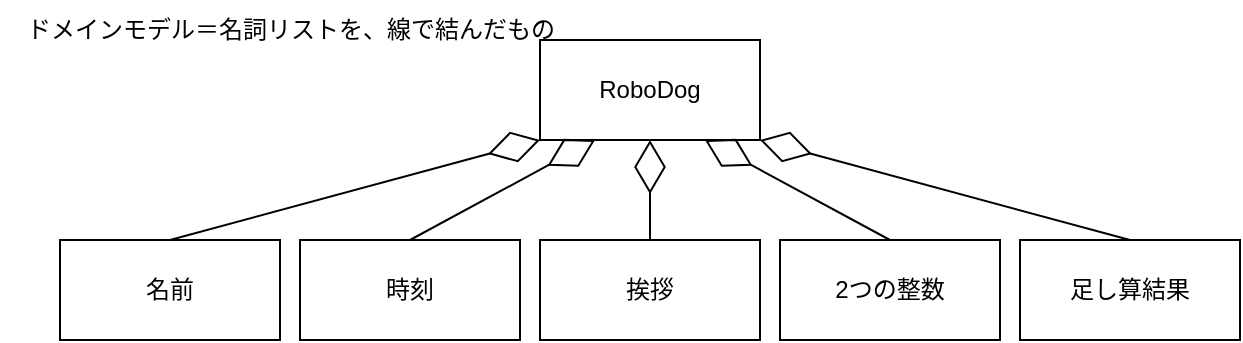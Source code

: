 <mxfile version="28.2.1">
  <diagram id="KzNRU82ZQBNhwZmSKeUA" name="ページ1">
    <mxGraphModel dx="1017" dy="460" grid="1" gridSize="10" guides="1" tooltips="1" connect="1" arrows="1" fold="1" page="1" pageScale="1" pageWidth="827" pageHeight="1169" math="0" shadow="0">
      <root>
        <mxCell id="0" />
        <mxCell id="1" parent="0" />
        <mxCell id="Y909OFaccKhB8U4lg3PN-2" value="RoboDog" style="html=1;whiteSpace=wrap;" vertex="1" parent="1">
          <mxGeometry x="270" y="20" width="110" height="50" as="geometry" />
        </mxCell>
        <mxCell id="Y909OFaccKhB8U4lg3PN-3" value="名前" style="html=1;whiteSpace=wrap;" vertex="1" parent="1">
          <mxGeometry x="30" y="120" width="110" height="50" as="geometry" />
        </mxCell>
        <mxCell id="Y909OFaccKhB8U4lg3PN-4" value="" style="endArrow=diamondThin;endFill=0;endSize=24;html=1;rounded=0;exitX=0.5;exitY=0;exitDx=0;exitDy=0;entryX=0;entryY=1;entryDx=0;entryDy=0;" edge="1" parent="1" source="Y909OFaccKhB8U4lg3PN-3" target="Y909OFaccKhB8U4lg3PN-2">
          <mxGeometry width="160" relative="1" as="geometry">
            <mxPoint x="110" y="240" as="sourcePoint" />
            <mxPoint x="270" y="240" as="targetPoint" />
          </mxGeometry>
        </mxCell>
        <mxCell id="Y909OFaccKhB8U4lg3PN-7" value="2つの整数" style="html=1;whiteSpace=wrap;" vertex="1" parent="1">
          <mxGeometry x="390" y="120" width="110" height="50" as="geometry" />
        </mxCell>
        <mxCell id="Y909OFaccKhB8U4lg3PN-8" value="" style="endArrow=diamondThin;endFill=0;endSize=24;html=1;rounded=0;exitX=0.5;exitY=0;exitDx=0;exitDy=0;entryX=0.75;entryY=1;entryDx=0;entryDy=0;" edge="1" parent="1" source="Y909OFaccKhB8U4lg3PN-7" target="Y909OFaccKhB8U4lg3PN-2">
          <mxGeometry width="160" relative="1" as="geometry">
            <mxPoint x="290" y="310" as="sourcePoint" />
            <mxPoint x="318" y="140" as="targetPoint" />
          </mxGeometry>
        </mxCell>
        <mxCell id="Y909OFaccKhB8U4lg3PN-9" value="挨拶" style="html=1;whiteSpace=wrap;" vertex="1" parent="1">
          <mxGeometry x="270" y="120" width="110" height="50" as="geometry" />
        </mxCell>
        <mxCell id="Y909OFaccKhB8U4lg3PN-10" value="" style="endArrow=diamondThin;endFill=0;endSize=24;html=1;rounded=0;exitX=0.5;exitY=0;exitDx=0;exitDy=0;entryX=0.5;entryY=1;entryDx=0;entryDy=0;" edge="1" parent="1" source="Y909OFaccKhB8U4lg3PN-9" target="Y909OFaccKhB8U4lg3PN-2">
          <mxGeometry width="160" relative="1" as="geometry">
            <mxPoint x="290" y="310" as="sourcePoint" />
            <mxPoint x="318" y="140" as="targetPoint" />
          </mxGeometry>
        </mxCell>
        <mxCell id="Y909OFaccKhB8U4lg3PN-11" value="時刻" style="html=1;whiteSpace=wrap;" vertex="1" parent="1">
          <mxGeometry x="150" y="120" width="110" height="50" as="geometry" />
        </mxCell>
        <mxCell id="Y909OFaccKhB8U4lg3PN-12" value="" style="endArrow=diamondThin;endFill=0;endSize=24;html=1;rounded=0;exitX=0.5;exitY=0;exitDx=0;exitDy=0;entryX=0.25;entryY=1;entryDx=0;entryDy=0;" edge="1" parent="1" source="Y909OFaccKhB8U4lg3PN-11" target="Y909OFaccKhB8U4lg3PN-2">
          <mxGeometry width="160" relative="1" as="geometry">
            <mxPoint x="290" y="310" as="sourcePoint" />
            <mxPoint x="318" y="140" as="targetPoint" />
          </mxGeometry>
        </mxCell>
        <mxCell id="Y909OFaccKhB8U4lg3PN-13" value="足し算結果" style="html=1;whiteSpace=wrap;" vertex="1" parent="1">
          <mxGeometry x="510" y="120" width="110" height="50" as="geometry" />
        </mxCell>
        <mxCell id="Y909OFaccKhB8U4lg3PN-14" value="" style="endArrow=diamondThin;endFill=0;endSize=24;html=1;rounded=0;exitX=0.5;exitY=0;exitDx=0;exitDy=0;entryX=1;entryY=1;entryDx=0;entryDy=0;" edge="1" parent="1" source="Y909OFaccKhB8U4lg3PN-13" target="Y909OFaccKhB8U4lg3PN-2">
          <mxGeometry width="160" relative="1" as="geometry">
            <mxPoint x="630" y="310" as="sourcePoint" />
            <mxPoint x="658" y="140" as="targetPoint" />
          </mxGeometry>
        </mxCell>
        <mxCell id="Y909OFaccKhB8U4lg3PN-15" value="ドメインモデル＝名詞リストを、線で結んだもの" style="text;html=1;align=center;verticalAlign=middle;resizable=0;points=[];autosize=1;strokeColor=none;fillColor=none;" vertex="1" parent="1">
          <mxGeometry width="290" height="30" as="geometry" />
        </mxCell>
      </root>
    </mxGraphModel>
  </diagram>
</mxfile>
